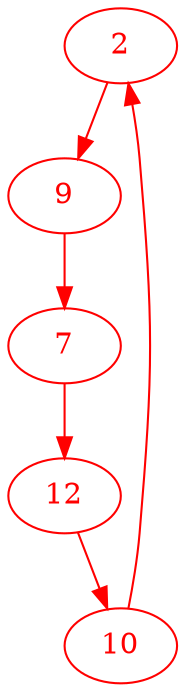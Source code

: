 digraph g{
node [color = red, fontcolor=red]; 2 7 9 10 12 ;
2 -> 9 [color=red] ;
7 -> 12 [color=red] ;
9 -> 7 [color=red] ;
10 -> 2 [color=red] ;
12 -> 10 [color=red] ;
}